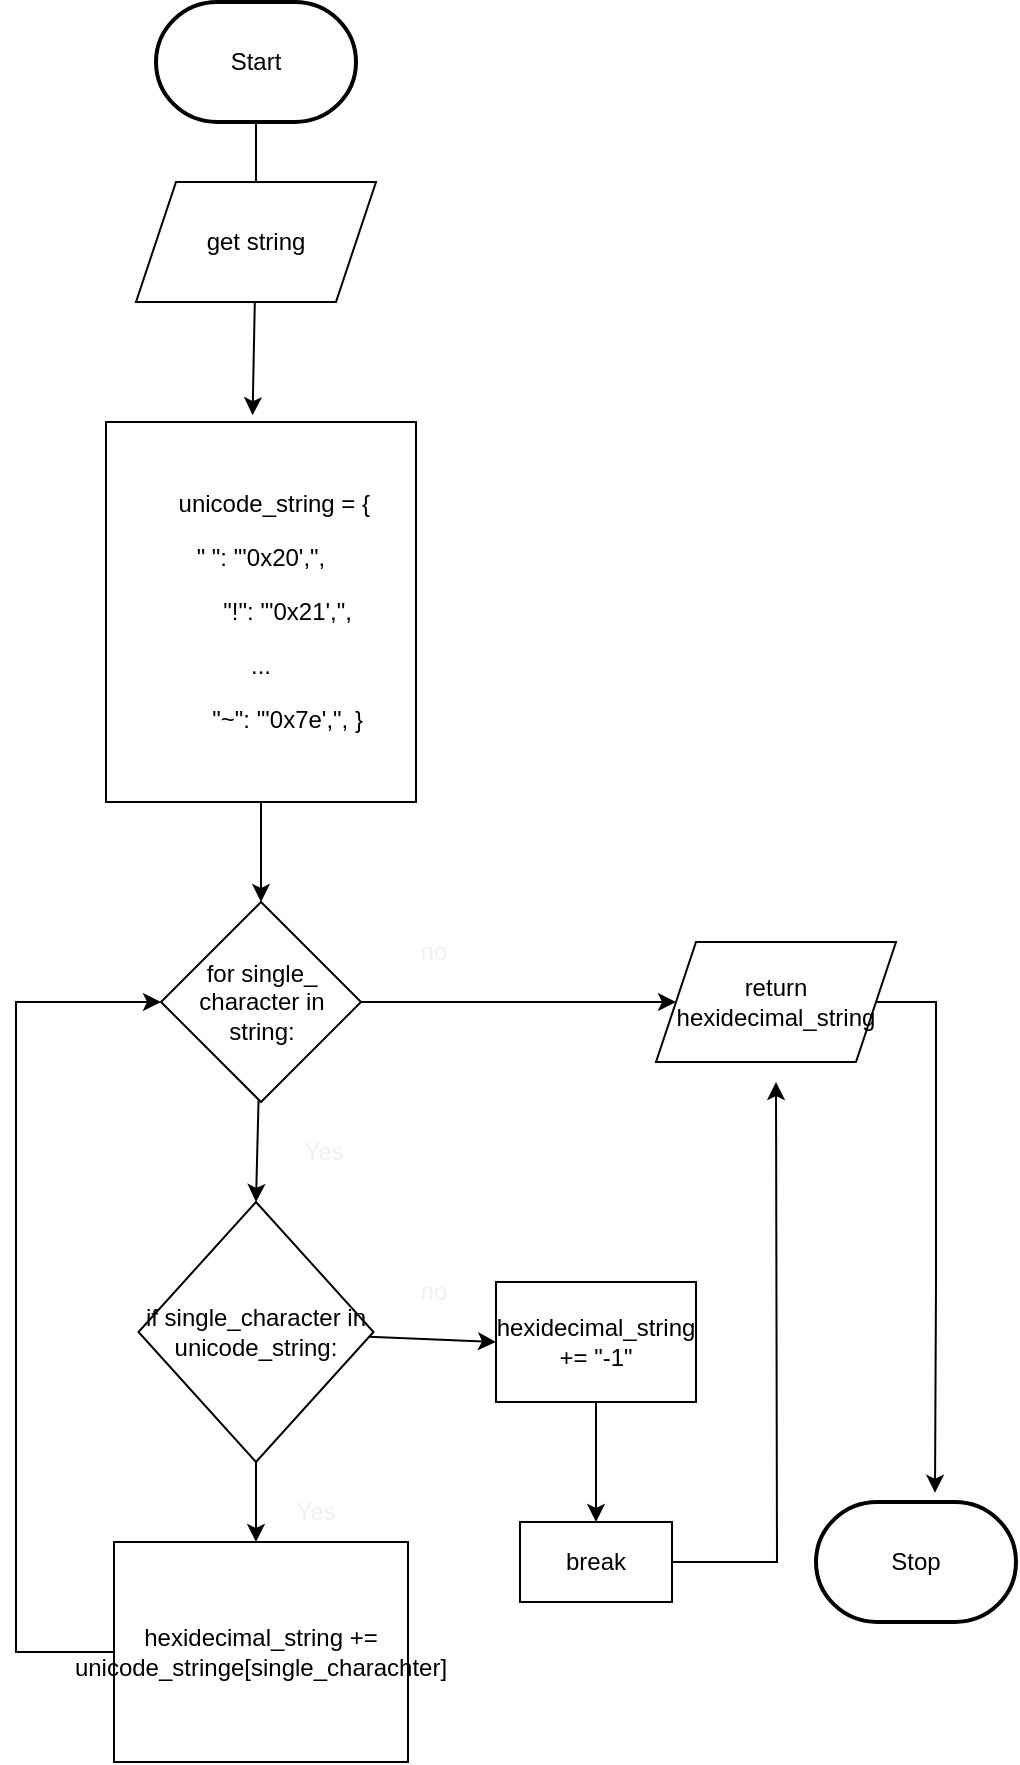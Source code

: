 <mxfile>
    <diagram id="seUCIEDpDkJsnXraFskm" name="Page-1">
        <mxGraphModel dx="1074" dy="308" grid="1" gridSize="10" guides="1" tooltips="1" connect="1" arrows="1" fold="1" page="1" pageScale="1" pageWidth="827" pageHeight="1169" math="0" shadow="0">
            <root>
                <mxCell id="0"/>
                <mxCell id="1" parent="0"/>
                <mxCell id="2" style="edgeStyle=none;html=1;" edge="1" parent="1" source="3">
                    <mxGeometry relative="1" as="geometry">
                        <mxPoint x="320" y="180" as="targetPoint"/>
                    </mxGeometry>
                </mxCell>
                <mxCell id="3" value="Start" style="strokeWidth=2;html=1;shape=mxgraph.flowchart.terminator;whiteSpace=wrap;" vertex="1" parent="1">
                    <mxGeometry x="270" y="70" width="100" height="60" as="geometry"/>
                </mxCell>
                <mxCell id="4" style="edgeStyle=none;html=1;entryX=0.569;entryY=-0.057;entryDx=0;entryDy=0;entryPerimeter=0;" edge="1" parent="1" source="5">
                    <mxGeometry relative="1" as="geometry">
                        <mxPoint x="318.28" y="276.58" as="targetPoint"/>
                    </mxGeometry>
                </mxCell>
                <mxCell id="5" value="get string" style="shape=parallelogram;perimeter=parallelogramPerimeter;whiteSpace=wrap;html=1;fixedSize=1;" vertex="1" parent="1">
                    <mxGeometry x="260" y="160" width="120" height="60" as="geometry"/>
                </mxCell>
                <mxCell id="7" style="edgeStyle=none;html=1;" edge="1" parent="1">
                    <mxGeometry relative="1" as="geometry">
                        <mxPoint x="320" y="380" as="targetPoint"/>
                        <mxPoint x="320" y="340" as="sourcePoint"/>
                    </mxGeometry>
                </mxCell>
                <mxCell id="8" style="edgeStyle=none;html=1;entryX=0.5;entryY=0;entryDx=0;entryDy=0;fontSize=12;fontColor=#F0F0F0;" edge="1" parent="1" source="9" target="12">
                    <mxGeometry relative="1" as="geometry"/>
                </mxCell>
                <mxCell id="9" value="&lt;div style=&quot;line-height: 27px&quot;&gt;&lt;div&gt;    unicode_string = {&lt;/div&gt;&lt;div&gt;&lt;span&gt;&quot; &quot;: &quot;'0x20',&quot;,&lt;/span&gt;&lt;/div&gt;&lt;div&gt;        &quot;!&quot;: &quot;'0x21',&quot;,&lt;/div&gt;&lt;div&gt;...&lt;/div&gt;&lt;div&gt;&lt;div style=&quot;line-height: 27px&quot;&gt;&lt;div&gt;        &quot;~&quot;: &quot;'0x7e',&quot;,&amp;nbsp;}&lt;/div&gt;&lt;/div&gt;&lt;/div&gt;&lt;/div&gt;" style="rounded=0;whiteSpace=wrap;html=1;" vertex="1" parent="1">
                    <mxGeometry x="245" y="280" width="155" height="190" as="geometry"/>
                </mxCell>
                <mxCell id="10" style="edgeStyle=none;html=1;fontSize=12;fontColor=#F0F0F0;entryX=0.5;entryY=0;entryDx=0;entryDy=0;" edge="1" parent="1" source="12" target="15">
                    <mxGeometry relative="1" as="geometry">
                        <mxPoint x="320" y="660" as="targetPoint"/>
                    </mxGeometry>
                </mxCell>
                <mxCell id="11" style="edgeStyle=orthogonalEdgeStyle;rounded=0;html=1;fontSize=12;fontColor=#F0F0F0;" edge="1" parent="1" source="12">
                    <mxGeometry relative="1" as="geometry">
                        <mxPoint x="530" y="570" as="targetPoint"/>
                    </mxGeometry>
                </mxCell>
                <mxCell id="12" value="&lt;font color=&quot;#000000&quot;&gt;for single_ character in string:&lt;/font&gt;" style="rhombus;whiteSpace=wrap;html=1;labelBackgroundColor=none;fontSize=12;fontColor=#F0F0F0;" vertex="1" parent="1">
                    <mxGeometry x="272.5" y="520" width="100" height="100" as="geometry"/>
                </mxCell>
                <mxCell id="13" style="edgeStyle=none;html=1;fontSize=12;fontColor=#F0F0F0;" edge="1" parent="1" source="15">
                    <mxGeometry relative="1" as="geometry">
                        <mxPoint x="320" y="840" as="targetPoint"/>
                    </mxGeometry>
                </mxCell>
                <mxCell id="14" style="edgeStyle=none;html=1;fontSize=12;fontColor=#F0F0F0;entryX=0;entryY=0.5;entryDx=0;entryDy=0;" edge="1" parent="1" source="15" target="25">
                    <mxGeometry relative="1" as="geometry">
                        <mxPoint x="430" y="735" as="targetPoint"/>
                    </mxGeometry>
                </mxCell>
                <mxCell id="15" value="&lt;font color=&quot;#000000&quot;&gt;if single_character in unicode_string:&lt;/font&gt;" style="rhombus;whiteSpace=wrap;html=1;labelBackgroundColor=none;fontSize=12;fontColor=#F0F0F0;" vertex="1" parent="1">
                    <mxGeometry x="261.25" y="670" width="117.5" height="130" as="geometry"/>
                </mxCell>
                <mxCell id="16" style="edgeStyle=orthogonalEdgeStyle;html=1;entryX=0;entryY=0.5;entryDx=0;entryDy=0;rounded=0;" edge="1" parent="1" source="17" target="12">
                    <mxGeometry relative="1" as="geometry">
                        <Array as="points">
                            <mxPoint x="200" y="895"/>
                            <mxPoint x="200" y="570"/>
                        </Array>
                    </mxGeometry>
                </mxCell>
                <mxCell id="17" value="&lt;font color=&quot;#000000&quot;&gt;hexidecimal_string += unicode_stringe[single_charachter]&lt;/font&gt;" style="rounded=0;whiteSpace=wrap;html=1;labelBackgroundColor=none;fontSize=12;fontColor=#F0F0F0;" vertex="1" parent="1">
                    <mxGeometry x="249" y="840" width="147" height="110" as="geometry"/>
                </mxCell>
                <mxCell id="18" value="Yes" style="text;html=1;strokeColor=none;fillColor=none;align=center;verticalAlign=middle;whiteSpace=wrap;rounded=0;labelBackgroundColor=none;fontSize=12;fontColor=#F0F0F0;" vertex="1" parent="1">
                    <mxGeometry x="320" y="810" width="60" height="30" as="geometry"/>
                </mxCell>
                <mxCell id="19" value="Stop" style="strokeWidth=2;html=1;shape=mxgraph.flowchart.terminator;whiteSpace=wrap;" vertex="1" parent="1">
                    <mxGeometry x="600" y="820" width="100" height="60" as="geometry"/>
                </mxCell>
                <mxCell id="20" value="Yes" style="text;html=1;strokeColor=none;fillColor=none;align=center;verticalAlign=middle;whiteSpace=wrap;rounded=0;labelBackgroundColor=none;fontSize=12;fontColor=#F0F0F0;" vertex="1" parent="1">
                    <mxGeometry x="324" y="630" width="60" height="30" as="geometry"/>
                </mxCell>
                <mxCell id="21" value="no" style="text;html=1;strokeColor=none;fillColor=none;align=center;verticalAlign=middle;whiteSpace=wrap;rounded=0;labelBackgroundColor=none;fontSize=12;fontColor=#F0F0F0;" vertex="1" parent="1">
                    <mxGeometry x="378.75" y="530" width="60" height="30" as="geometry"/>
                </mxCell>
                <mxCell id="22" style="edgeStyle=orthogonalEdgeStyle;rounded=0;html=1;entryX=0.595;entryY=-0.077;entryDx=0;entryDy=0;entryPerimeter=0;fontSize=12;fontColor=#F0F0F0;" edge="1" parent="1" source="23" target="19">
                    <mxGeometry relative="1" as="geometry">
                        <Array as="points">
                            <mxPoint x="660" y="570"/>
                            <mxPoint x="660" y="710"/>
                        </Array>
                    </mxGeometry>
                </mxCell>
                <mxCell id="23" value="return hexidecimal_string" style="shape=parallelogram;perimeter=parallelogramPerimeter;whiteSpace=wrap;html=1;fixedSize=1;" vertex="1" parent="1">
                    <mxGeometry x="520" y="540" width="120" height="60" as="geometry"/>
                </mxCell>
                <mxCell id="24" style="edgeStyle=orthogonalEdgeStyle;rounded=0;html=1;entryX=0.5;entryY=0;entryDx=0;entryDy=0;fontFamily=Helvetica;" edge="1" parent="1" source="25" target="27">
                    <mxGeometry relative="1" as="geometry"/>
                </mxCell>
                <mxCell id="25" value="&lt;font color=&quot;#000000&quot;&gt;hexidecimal_string += &quot;-1&quot;&lt;/font&gt;" style="rounded=0;whiteSpace=wrap;html=1;labelBackgroundColor=none;fontSize=12;fontColor=#F0F0F0;" vertex="1" parent="1">
                    <mxGeometry x="440" y="710" width="100" height="60" as="geometry"/>
                </mxCell>
                <mxCell id="26" style="edgeStyle=orthogonalEdgeStyle;rounded=0;html=1;" edge="1" parent="1" source="27">
                    <mxGeometry relative="1" as="geometry">
                        <mxPoint x="580" y="610" as="targetPoint"/>
                    </mxGeometry>
                </mxCell>
                <mxCell id="27" value="&lt;font color=&quot;#000000&quot;&gt;break&lt;/font&gt;" style="rounded=0;whiteSpace=wrap;html=1;labelBackgroundColor=none;fontSize=12;fontColor=#F0F0F0;" vertex="1" parent="1">
                    <mxGeometry x="452" y="830" width="76" height="40" as="geometry"/>
                </mxCell>
                <mxCell id="28" value="no" style="text;html=1;strokeColor=none;fillColor=none;align=center;verticalAlign=middle;whiteSpace=wrap;rounded=0;labelBackgroundColor=none;fontSize=12;fontColor=#F0F0F0;" vertex="1" parent="1">
                    <mxGeometry x="378.75" y="700" width="60" height="30" as="geometry"/>
                </mxCell>
            </root>
        </mxGraphModel>
    </diagram>
</mxfile>